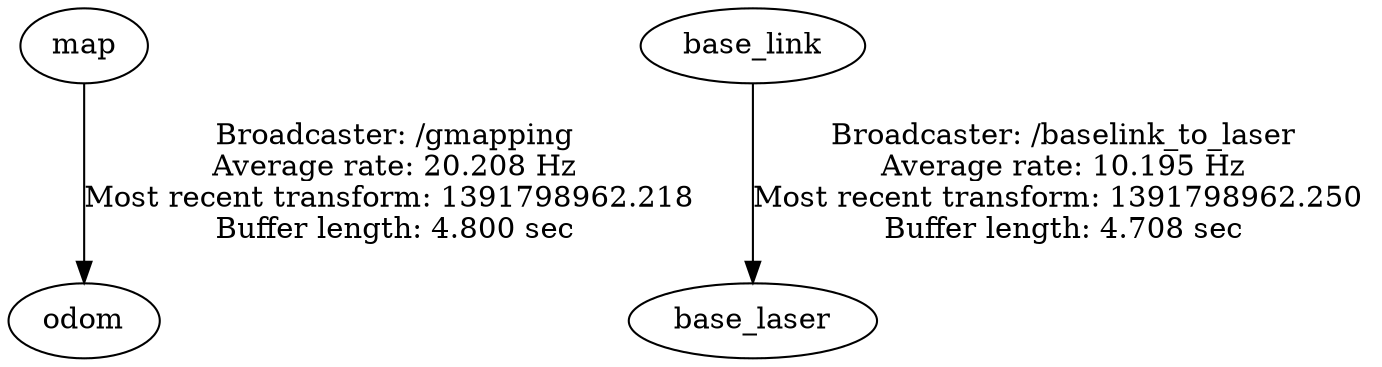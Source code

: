 digraph G {
"map" -> "odom"[label="Broadcaster: /gmapping\nAverage rate: 20.208 Hz\nMost recent transform: 1391798962.218 \nBuffer length: 4.800 sec\n"];
"base_link" -> "base_laser"[label="Broadcaster: /baselink_to_laser\nAverage rate: 10.195 Hz\nMost recent transform: 1391798962.250 \nBuffer length: 4.708 sec\n"];
}